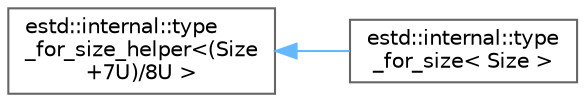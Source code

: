 digraph "Graphical Class Hierarchy"
{
 // LATEX_PDF_SIZE
  bgcolor="transparent";
  edge [fontname=Helvetica,fontsize=10,labelfontname=Helvetica,labelfontsize=10];
  node [fontname=Helvetica,fontsize=10,shape=box,height=0.2,width=0.4];
  rankdir="LR";
  Node0 [id="Node000000",label="estd::internal::type\l_for_size_helper\<(Size\l+7U)/8U \>",height=0.2,width=0.4,color="grey40", fillcolor="white", style="filled",URL="$da/d0e/structestd_1_1internal_1_1type__for__size__helper.html",tooltip=" "];
  Node0 -> Node1 [id="edge129_Node000000_Node000001",dir="back",color="steelblue1",style="solid",tooltip=" "];
  Node1 [id="Node000001",label="estd::internal::type\l_for_size\< Size \>",height=0.2,width=0.4,color="grey40", fillcolor="white", style="filled",URL="$d0/d65/structestd_1_1internal_1_1type__for__size.html",tooltip=" "];
}
